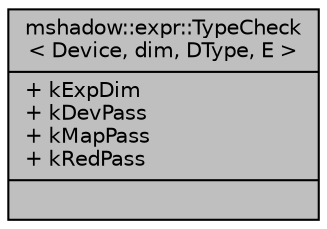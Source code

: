 digraph "mshadow::expr::TypeCheck&lt; Device, dim, DType, E &gt;"
{
 // LATEX_PDF_SIZE
  edge [fontname="Helvetica",fontsize="10",labelfontname="Helvetica",labelfontsize="10"];
  node [fontname="Helvetica",fontsize="10",shape=record];
  Node1 [label="{mshadow::expr::TypeCheck\l\< Device, dim, DType, E \>\n|+ kExpDim\l+ kDevPass\l+ kMapPass\l+ kRedPass\l|}",height=0.2,width=0.4,color="black", fillcolor="grey75", style="filled", fontcolor="black",tooltip="template to do type check"];
}

